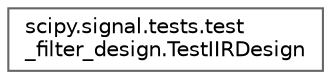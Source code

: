 digraph "Graphical Class Hierarchy"
{
 // LATEX_PDF_SIZE
  bgcolor="transparent";
  edge [fontname=Helvetica,fontsize=10,labelfontname=Helvetica,labelfontsize=10];
  node [fontname=Helvetica,fontsize=10,shape=box,height=0.2,width=0.4];
  rankdir="LR";
  Node0 [id="Node000000",label="scipy.signal.tests.test\l_filter_design.TestIIRDesign",height=0.2,width=0.4,color="grey40", fillcolor="white", style="filled",URL="$d8/d8a/classscipy_1_1signal_1_1tests_1_1test__filter__design_1_1TestIIRDesign.html",tooltip=" "];
}
